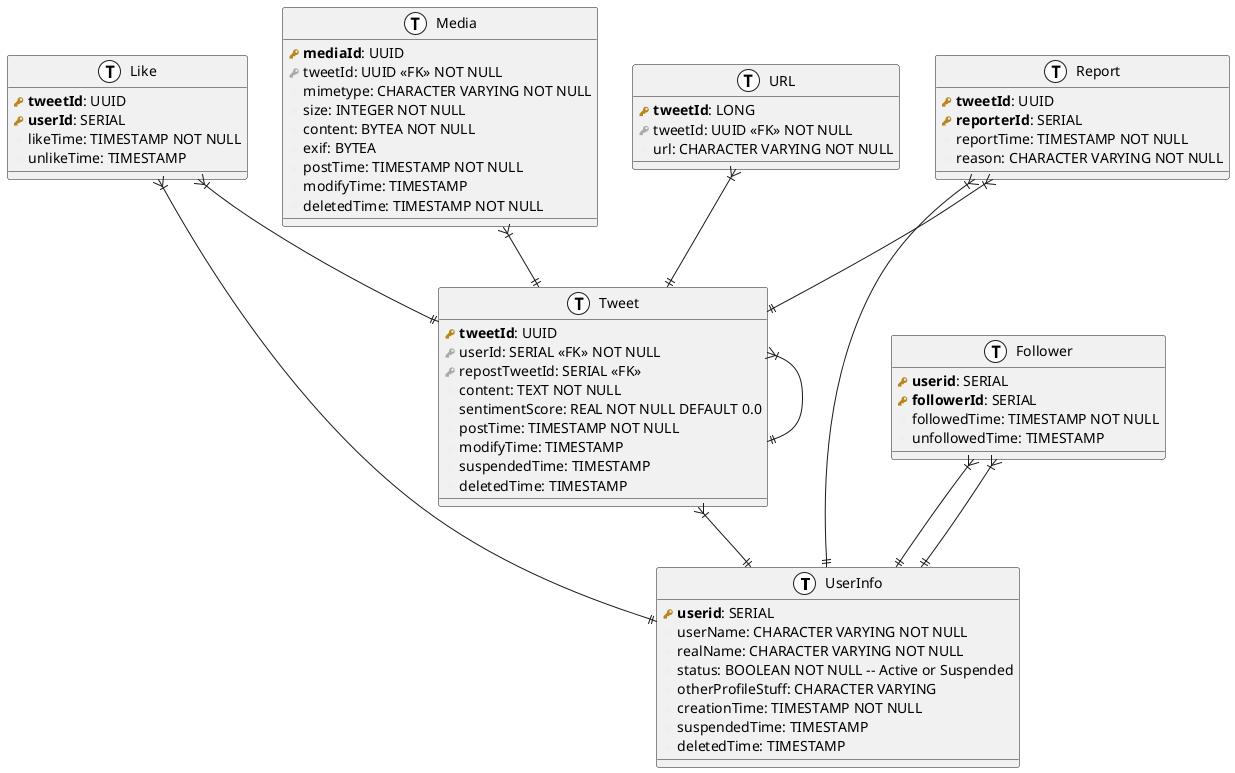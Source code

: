 @startuml twitter
!define primary_key(x) <b><color:#b8861b><&key></color> x</b>
!define foreign_key(x) <color:#aaaaaa><&key></color> x
!define column(x) <color:#efefef><&media-record></color> x
!define table(x) entity x << (T, white) >>

table( UserInfo ) {
  primary_key( userid ): SERIAL 
  column( userName ): CHARACTER VARYING NOT NULL
  column( realName ): CHARACTER VARYING NOT NULL
  column( status ): BOOLEAN NOT NULL -- Active or Suspended
  column( otherProfileStuff ): CHARACTER VARYING
  column( creationTime ): TIMESTAMP NOT NULL
  column( suspendedTime ): TIMESTAMP
  column( deletedTime ): TIMESTAMP 
}

table( Tweet ) {
  primary_key( tweetId ): UUID 
  foreign_key( userId ): SERIAL <<FK>> NOT NULL
  foreign_key( repostTweetId ): SERIAL <<FK>>
  column( content ): TEXT NOT NULL
  column( sentimentScore ): REAL NOT NULL DEFAULT 0.0
  column( postTime ): TIMESTAMP NOT NULL
  column( modifyTime ): TIMESTAMP
  column( suspendedTime ): TIMESTAMP
  column( deletedTime ): TIMESTAMP
}

table( Media ) {
  primary_key( mediaId ): UUID 
  foreign_key( tweetId ): UUID <<FK>> NOT NULL
  column( mimetype ): CHARACTER VARYING NOT NULL
  column( size ): INTEGER NOT NULL
  column( content ): BYTEA NOT NULL
  column( exif ): BYTEA
  column( postTime ): TIMESTAMP NOT NULL
  column( modifyTime ): TIMESTAMP
  column( deletedTime ): TIMESTAMP NOT NULL
}

table( Follower ) {
  primary_key( userid ): SERIAL 
  primary_key( followerId ): SERIAL
  column( followedTime ): TIMESTAMP NOT NULL
  column( unfollowedTime ): TIMESTAMP
}

table( Like ) {
  primary_key( tweetId ): UUID
  primary_key( userId ): SERIAL
  column( likeTime ): TIMESTAMP NOT NULL
  column( unlikeTime ): TIMESTAMP
}

table( Report ) {
  primary_key( tweetId ): UUID
  primary_key( reporterId ): SERIAL
  column( reportTime ): TIMESTAMP NOT NULL
  column( reason ): CHARACTER VARYING NOT NULL
}

table( URL ) {
  primary_key( tweetId ): LONG
  foreign_key( tweetId ): UUID <<FK>> NOT NULL
  column( url ): CHARACTER VARYING NOT NULL
}

Tweet }|--|| UserInfo
Tweet }|--|| Tweet
Media }|--|| Tweet
Follower }|--|| UserInfo
Follower }|--|| UserInfo
Like }|--|| Tweet
Like }|--|| UserInfo
Report }|--|| Tweet
Report }|--|| UserInfo
URL }|--|| Tweet
@enduml
